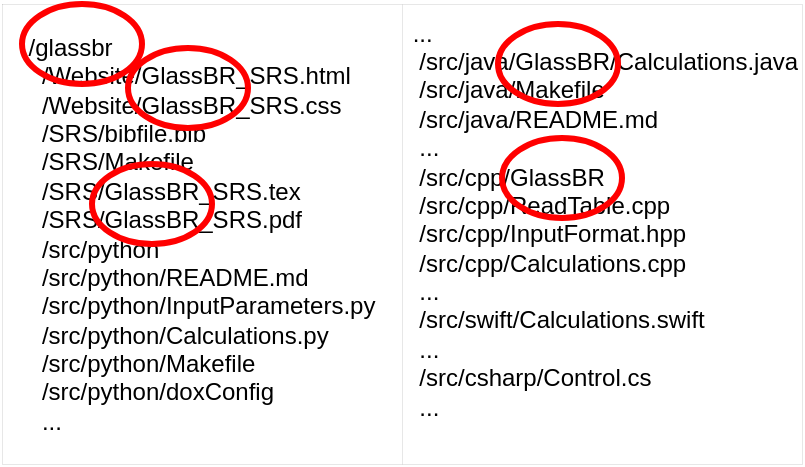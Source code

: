<mxfile version="14.8.6" type="device"><diagram id="zoHgPlIK_aeKPbCIur9p" name="Page-1"><mxGraphModel dx="953" dy="792" grid="1" gridSize="10" guides="1" tooltips="1" connect="1" arrows="1" fold="1" page="1" pageScale="1" pageWidth="1100" pageHeight="850" math="0" shadow="0"><root><mxCell id="0"/><mxCell id="1" parent="0"/><mxCell id="-rUn7u47xrRXMj4kPY8j-2" value="" style="shape=table;startSize=0;container=1;collapsible=0;childLayout=tableLayout;strokeWidth=0;" parent="1" vertex="1"><mxGeometry x="300" y="70" width="400" height="230" as="geometry"/></mxCell><mxCell id="-rUn7u47xrRXMj4kPY8j-3" value="" style="shape=partialRectangle;collapsible=0;dropTarget=0;pointerEvents=0;fillColor=none;top=0;left=0;bottom=0;right=0;points=[[0,0.5],[1,0.5]];portConstraint=eastwest;" parent="-rUn7u47xrRXMj4kPY8j-2" vertex="1"><mxGeometry width="400" height="230" as="geometry"/></mxCell><mxCell id="-rUn7u47xrRXMj4kPY8j-4" value="&lt;div style=&quot;text-align: left&quot;&gt;/glassbr&lt;/div&gt;&lt;div style=&quot;text-align: left&quot;&gt;&amp;nbsp; /Website/GlassBR_SRS.html&lt;/div&gt;&lt;div style=&quot;text-align: left&quot;&gt;&amp;nbsp; /Website/GlassBR_SRS.css&lt;/div&gt;&lt;div style=&quot;text-align: left&quot;&gt;&amp;nbsp; /SRS/bibfile.bib&lt;/div&gt;&lt;div style=&quot;text-align: left&quot;&gt;&amp;nbsp; /SRS/Makefile&lt;/div&gt;&lt;div style=&quot;text-align: left&quot;&gt;&amp;nbsp; /SRS/GlassBR_SRS.tex&lt;/div&gt;&lt;div style=&quot;text-align: left&quot;&gt;&amp;nbsp; /SRS/GlassBR_SRS.pdf&lt;/div&gt;&lt;div style=&quot;text-align: left&quot;&gt;&amp;nbsp; /src/python&lt;/div&gt;&lt;div style=&quot;text-align: left&quot;&gt;&amp;nbsp; /src/python/README.md&lt;/div&gt;&lt;div style=&quot;text-align: left&quot;&gt;&amp;nbsp; /src/python/InputParameters.py&lt;br&gt;&lt;/div&gt;&lt;div style=&quot;text-align: left&quot;&gt;&amp;nbsp; /src/python/Calculations.py&lt;br&gt;&lt;/div&gt;&lt;div style=&quot;text-align: left&quot;&gt;&amp;nbsp; /src/python/Makefile&lt;/div&gt;&lt;div style=&quot;text-align: left&quot;&gt;&amp;nbsp; /src/python/doxConfig&lt;/div&gt;&lt;div style=&quot;text-align: left&quot;&gt;&amp;nbsp; ...&lt;/div&gt;" style="shape=partialRectangle;html=1;whiteSpace=wrap;connectable=0;overflow=hidden;fillColor=none;top=0;left=0;bottom=0;right=0;" parent="-rUn7u47xrRXMj4kPY8j-3" vertex="1"><mxGeometry width="200" height="230" as="geometry"/></mxCell><mxCell id="-rUn7u47xrRXMj4kPY8j-5" value="&lt;div&gt;&amp;nbsp;...&lt;/div&gt;&lt;div&gt;&amp;nbsp;&amp;nbsp;/src/java/GlassBR/Calculations.java&lt;/div&gt;&lt;div&gt;&amp;nbsp;&amp;nbsp;/src/java/Makefile&lt;/div&gt;&lt;div&gt;&amp;nbsp; /src/java/README.md&lt;br&gt;&lt;/div&gt;&lt;div&gt;&amp;nbsp; ...&lt;/div&gt;&lt;div&gt;&amp;nbsp;&amp;nbsp;/src/cpp/GlassBR&lt;/div&gt;&lt;div&gt;&amp;nbsp; /src/cpp/ReadTable.cpp&lt;/div&gt;&lt;div&gt;&amp;nbsp;&amp;nbsp;/src/cpp/InputFormat.hpp&lt;/div&gt;&lt;div&gt;&amp;nbsp; /src/cpp/Calculations.cpp&lt;/div&gt;&lt;div&gt;&amp;nbsp; ...&lt;/div&gt;&lt;div&gt;&amp;nbsp; /src/swift/Calculations.swift&lt;/div&gt;&lt;div&gt;&amp;nbsp; ...&lt;/div&gt;&lt;div&gt;&amp;nbsp; /src/csharp/Control.cs&lt;/div&gt;&lt;div&gt;&amp;nbsp; ...&lt;/div&gt;&lt;div style=&quot;&quot;&gt;&lt;br&gt;&lt;/div&gt;" style="shape=partialRectangle;html=1;whiteSpace=wrap;connectable=0;overflow=hidden;fillColor=none;top=0;left=0;bottom=0;right=0;align=left;" parent="-rUn7u47xrRXMj4kPY8j-3" vertex="1"><mxGeometry x="200" width="200" height="230" as="geometry"/></mxCell><mxCell id="eVcFLyjEdn49nyo4jsi9-1" value="" style="ellipse;whiteSpace=wrap;html=1;fillColor=none;strokeColor=#FF0000;strokeWidth=3;" vertex="1" parent="1"><mxGeometry x="310" y="70" width="60" height="40" as="geometry"/></mxCell><mxCell id="eVcFLyjEdn49nyo4jsi9-3" value="" style="ellipse;whiteSpace=wrap;html=1;fillColor=none;strokeColor=#FF0000;strokeWidth=3;" vertex="1" parent="1"><mxGeometry x="363" y="92" width="60" height="40" as="geometry"/></mxCell><mxCell id="eVcFLyjEdn49nyo4jsi9-4" value="" style="ellipse;whiteSpace=wrap;html=1;fillColor=none;strokeColor=#FF0000;strokeWidth=3;" vertex="1" parent="1"><mxGeometry x="345" y="150" width="60" height="40" as="geometry"/></mxCell><mxCell id="eVcFLyjEdn49nyo4jsi9-5" value="" style="ellipse;whiteSpace=wrap;html=1;fillColor=none;strokeColor=#FF0000;strokeWidth=3;" vertex="1" parent="1"><mxGeometry x="548" y="80" width="60" height="40" as="geometry"/></mxCell><mxCell id="eVcFLyjEdn49nyo4jsi9-6" value="" style="ellipse;whiteSpace=wrap;html=1;fillColor=none;strokeColor=#FF0000;strokeWidth=3;" vertex="1" parent="1"><mxGeometry x="550" y="137" width="60" height="40" as="geometry"/></mxCell></root></mxGraphModel></diagram></mxfile>